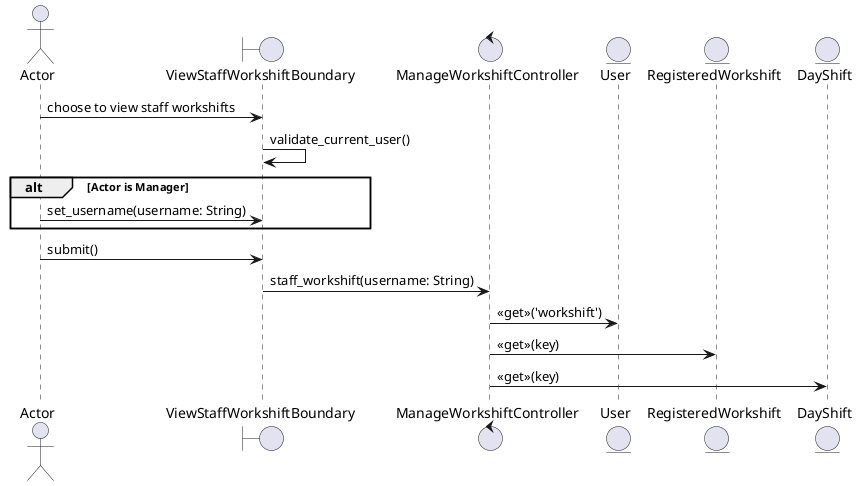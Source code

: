 @startuml

actor Actor as A1
boundary ViewStaffWorkshiftBoundary as B1
control ManageWorkshiftController as C
entity User as E1
entity RegisteredWorkshift as E2
entity DayShift as E3

A1 -> B1: choose to view staff workshifts
B1 -> B1: validate_current_user()

alt Actor is Manager
    A1 -> B1: set_username(username: String)
end

A1 -> B1: submit()
B1 -> C: staff_workshift(username: String)
C -> E1: <<get>>('workshift')
C -> E2: <<get>>(key)
C -> E3: <<get>>(key)

@enduml